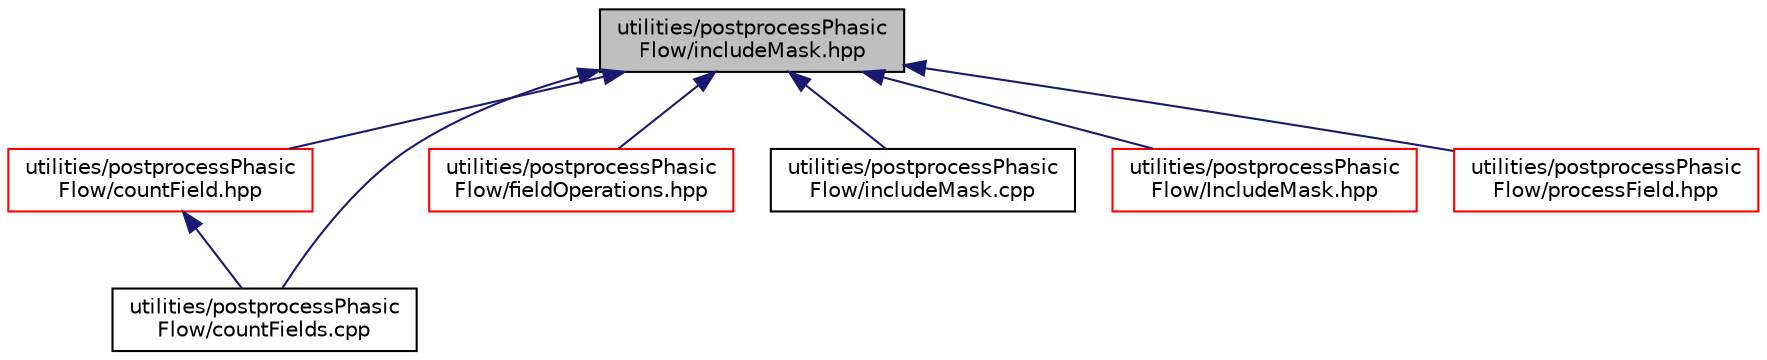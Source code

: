 digraph "utilities/postprocessPhasicFlow/includeMask.hpp"
{
 // LATEX_PDF_SIZE
  edge [fontname="Helvetica",fontsize="10",labelfontname="Helvetica",labelfontsize="10"];
  node [fontname="Helvetica",fontsize="10",shape=record];
  Node1 [label="utilities/postprocessPhasic\lFlow/includeMask.hpp",height=0.2,width=0.4,color="black", fillcolor="grey75", style="filled", fontcolor="black",tooltip=" "];
  Node1 -> Node2 [dir="back",color="midnightblue",fontsize="10",style="solid",fontname="Helvetica"];
  Node2 [label="utilities/postprocessPhasic\lFlow/countField.hpp",height=0.2,width=0.4,color="red", fillcolor="white", style="filled",URL="$countField_8hpp.html",tooltip=" "];
  Node2 -> Node4 [dir="back",color="midnightblue",fontsize="10",style="solid",fontname="Helvetica"];
  Node4 [label="utilities/postprocessPhasic\lFlow/countFields.cpp",height=0.2,width=0.4,color="black", fillcolor="white", style="filled",URL="$countFields_8cpp.html",tooltip=" "];
  Node1 -> Node4 [dir="back",color="midnightblue",fontsize="10",style="solid",fontname="Helvetica"];
  Node1 -> Node5 [dir="back",color="midnightblue",fontsize="10",style="solid",fontname="Helvetica"];
  Node5 [label="utilities/postprocessPhasic\lFlow/fieldOperations.hpp",height=0.2,width=0.4,color="red", fillcolor="white", style="filled",URL="$fieldOperations_8hpp.html",tooltip=" "];
  Node1 -> Node8 [dir="back",color="midnightblue",fontsize="10",style="solid",fontname="Helvetica"];
  Node8 [label="utilities/postprocessPhasic\lFlow/includeMask.cpp",height=0.2,width=0.4,color="black", fillcolor="white", style="filled",URL="$includeMask_8cpp.html",tooltip=" "];
  Node1 -> Node9 [dir="back",color="midnightblue",fontsize="10",style="solid",fontname="Helvetica"];
  Node9 [label="utilities/postprocessPhasic\lFlow/IncludeMask.hpp",height=0.2,width=0.4,color="red", fillcolor="white", style="filled",URL="$IncludeMask_8hpp.html",tooltip=" "];
  Node1 -> Node11 [dir="back",color="midnightblue",fontsize="10",style="solid",fontname="Helvetica"];
  Node11 [label="utilities/postprocessPhasic\lFlow/processField.hpp",height=0.2,width=0.4,color="red", fillcolor="white", style="filled",URL="$processField_8hpp.html",tooltip=" "];
}

